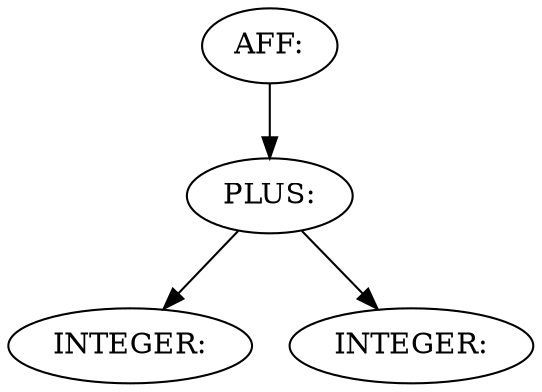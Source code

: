 digraph ArbreSyntAbstr {3 [label="AFF:"];
2 [label="PLUS:"];
0 [label="INTEGER:"];
2 -> 0 [label=""];
1 [label="INTEGER:"];
2 -> 1 [label=""];
3 -> 2 [label=""];
}